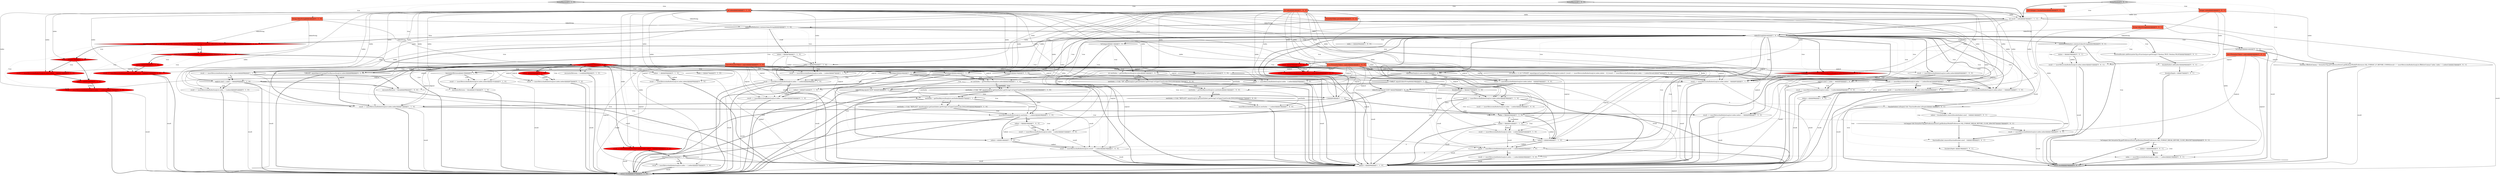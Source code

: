 digraph {
5 [style = filled, label = "index > 1@@@68@@@['1', '0', '0']", fillcolor = white, shape = diamond image = "AAA0AAABBB1BBB"];
53 [style = filled, label = "argList.size() < index + 3@@@83@@@['1', '0', '0']", fillcolor = white, shape = diamond image = "AAA0AAABBB1BBB"];
37 [style = filled, label = "formatKeyword['1', '0', '0']", fillcolor = lightgray, shape = diamond image = "AAA0AAABBB1BBB"];
48 [style = filled, label = "{}@@@63@@@['1', '1', '0']", fillcolor = white, shape = ellipse image = "AAA0AAABBB1BBB"];
7 [style = filled, label = "result += insertReturnAndIndent(argList,index,indent + 1)@@@87@@@['1', '1', '0']", fillcolor = white, shape = ellipse image = "AAA0AAABBB1BBB"];
45 [style = filled, label = "nextIndex > 0 && \"REPLACE\".equals(argList.get(nextIndex).getString().toUpperCase(Locale.ENGLISH))@@@17@@@['1', '0', '0']", fillcolor = white, shape = diamond image = "AAA0AAABBB1BBB"];
67 [style = filled, label = "result += insertReturnAndIndent(argList,index + 3,indent)@@@91@@@['0', '1', '0']", fillcolor = white, shape = ellipse image = "AAA0AAABBB2BBB"];
80 [style = filled, label = "index > 1@@@75@@@['0', '1', '0']", fillcolor = white, shape = diamond image = "AAA0AAABBB2BBB"];
87 [style = filled, label = "indent--@@@66@@@['0', '1', '0']", fillcolor = red, shape = ellipse image = "AAA1AAABBB2BBB"];
22 [style = filled, label = "indent = 0@@@41@@@['1', '1', '0']", fillcolor = white, shape = ellipse image = "AAA0AAABBB1BBB"];
18 [style = filled, label = "indent--@@@59@@@['1', '0', '0']", fillcolor = red, shape = ellipse image = "AAA1AAABBB1BBB"];
12 [style = filled, label = "indent++@@@44@@@['1', '1', '0']", fillcolor = white, shape = ellipse image = "AAA0AAABBB1BBB"];
104 [style = filled, label = "functionBracket.add(formatterCfg.isFunction(prev.getString())? Boolean.TRUE: Boolean.FALSE)@@@5@@@['0', '0', '1']", fillcolor = white, shape = ellipse image = "AAA0AAABBB3BBB"];
60 [style = filled, label = "result += insertReturnAndIndent(argList,index,indent - 1)@@@21@@@['0', '1', '0']", fillcolor = red, shape = ellipse image = "AAA1AAABBB2BBB"];
2 [style = filled, label = "result += insertReturnAndIndent(argList,index + 3,indent)@@@84@@@['1', '0', '0']", fillcolor = white, shape = ellipse image = "AAA0AAABBB1BBB"];
75 [style = filled, label = "result += insertReturnAndIndent(argList,index,indent - 1)@@@55@@@['0', '1', '0']", fillcolor = red, shape = ellipse image = "AAA1AAABBB2BBB"];
63 [style = filled, label = "encounterBetween = true@@@98@@@['0', '1', '0']", fillcolor = white, shape = ellipse image = "AAA0AAABBB2BBB"];
92 [style = filled, label = "result += insertReturnAndIndent(argList,index,indent - 1)@@@14@@@['0', '1', '0']", fillcolor = red, shape = ellipse image = "AAA1AAABBB2BBB"];
64 [style = filled, label = "blockHeaderStrings != null && ArrayUtils.contains(blockHeaderStrings,tokenString) || SQLUtils.isBlockStartKeyword(dialect,tokenString)@@@12@@@['0', '1', '0']", fillcolor = red, shape = diamond image = "AAA1AAABBB2BBB"];
99 [style = filled, label = "statementDelimiters.contains(tokenString)@@@29@@@['0', '0', '1']", fillcolor = white, shape = diamond image = "AAA0AAABBB3BBB"];
94 [style = filled, label = "List<Integer> bracketIndent@@@2@@@['0', '0', '1']", fillcolor = tomato, shape = box image = "AAA0AAABBB3BBB"];
102 [style = filled, label = "{boolean lfBeforeComma = formatterCfg.getPreferenceStore().getBoolean(ModelPreferences.SQL_FORMAT_LF_BEFORE_COMMA)result += insertReturnAndIndent(argList,lfBeforeComma? index: index + 1,indent)}@@@23@@@['0', '0', '1']", fillcolor = white, shape = ellipse image = "AAA0AAABBB3BBB"];
43 [style = filled, label = "indent++@@@33@@@['1', '0', '0']", fillcolor = white, shape = ellipse image = "AAA0AAABBB1BBB"];
38 [style = filled, label = "result += insertReturnAndIndent(argList,index - 1,indent)@@@39@@@['1', '0', '0']", fillcolor = white, shape = ellipse image = "AAA0AAABBB1BBB"];
73 [style = filled, label = "tokenString.equals(\"JOIN\")@@@63@@@['0', '1', '0']", fillcolor = white, shape = diamond image = "AAA0AAABBB2BBB"];
61 [style = filled, label = "String tokenString@@@2@@@['0', '1', '0']", fillcolor = tomato, shape = box image = "AAA0AAABBB2BBB"];
113 [style = filled, label = "bracketsDepth--@@@19@@@['0', '0', '1']", fillcolor = white, shape = ellipse image = "AAA0AAABBB3BBB"];
20 [style = filled, label = "insertReturnAndIndent(argList,nextIndex + 1,indent)@@@18@@@['1', '0', '0']", fillcolor = white, shape = ellipse image = "AAA0AAABBB1BBB"];
82 [style = filled, label = "return result@@@107@@@['0', '1', '0']", fillcolor = lightgray, shape = ellipse image = "AAA0AAABBB2BBB"];
98 [style = filled, label = "return result@@@34@@@['0', '0', '1']", fillcolor = lightgray, shape = ellipse image = "AAA0AAABBB3BBB"];
91 [style = filled, label = "SQLUtils.isBlockEndKeyword(dialect,tokenString)@@@19@@@['0', '1', '0']", fillcolor = red, shape = diamond image = "AAA1AAABBB2BBB"];
33 [style = filled, label = "tokenString@@@4@@@['1', '0', '1']", fillcolor = white, shape = diamond image = "AAA0AAABBB1BBB"];
93 [style = filled, label = "result += insertReturnAndIndent(argList,index + 1,indent)@@@17@@@['0', '1', '0']", fillcolor = red, shape = ellipse image = "AAA1AAABBB2BBB"];
35 [style = filled, label = "encounterBetween = false@@@96@@@['1', '0', '0']", fillcolor = white, shape = ellipse image = "AAA0AAABBB1BBB"];
4 [style = filled, label = "List<FormatterToken> argList@@@2@@@['1', '0', '0']", fillcolor = tomato, shape = box image = "AAA0AAABBB1BBB"];
19 [style = filled, label = "nextIndex > 0 && \"OR\".equals(argList.get(nextIndex).getString().toUpperCase(Locale.ENGLISH))@@@15@@@['1', '0', '0']", fillcolor = white, shape = diamond image = "AAA0AAABBB1BBB"];
24 [style = filled, label = "result += insertReturnAndIndent(argList,index,indent)@@@82@@@['1', '0', '0']", fillcolor = white, shape = ellipse image = "AAA0AAABBB1BBB"];
9 [style = filled, label = "result += insertReturnAndIndent(argList,result + 1,indent)@@@45@@@['1', '1', '0']", fillcolor = white, shape = ellipse image = "AAA0AAABBB1BBB"];
51 [style = filled, label = "indent++@@@89@@@['1', '0', '0']", fillcolor = white, shape = ellipse image = "AAA0AAABBB1BBB"];
8 [style = filled, label = "result += insertReturnAndIndent(argList,index - 1,indent)@@@7@@@['1', '1', '0']", fillcolor = white, shape = ellipse image = "AAA0AAABBB1BBB"];
17 [style = filled, label = "result += insertReturnAndIndent(argList,index,indent - 1)@@@54@@@['1', '0', '0']", fillcolor = white, shape = ellipse image = "AAA0AAABBB1BBB"];
49 [style = filled, label = "result += insertReturnAndIndent(argList,index,indent)@@@72@@@['1', '1', '0']", fillcolor = white, shape = ellipse image = "AAA0AAABBB1BBB"];
10 [style = filled, label = "\"CREATE\".equalsIgnoreCase(getPrevKeyword(argList,index))@@@62@@@['1', '0', '0']", fillcolor = red, shape = diamond image = "AAA1AAABBB1BBB"];
36 [style = filled, label = "statementDelimiters.contains(tokenString)@@@4@@@['1', '1', '0']", fillcolor = white, shape = diamond image = "AAA0AAABBB1BBB"];
0 [style = filled, label = "result += insertReturnAndIndent(argList,index + 1,indent)@@@9@@@['1', '1', '0']", fillcolor = white, shape = ellipse image = "AAA0AAABBB1BBB"];
56 [style = filled, label = "nextIndex > 0 && \"OR\".equals(argList.get(nextIndex).getString().toUpperCase(Locale.ENGLISH))@@@26@@@['1', '1', '0']", fillcolor = white, shape = diamond image = "AAA0AAABBB1BBB"];
90 [style = filled, label = "indent--@@@20@@@['0', '1', '0']", fillcolor = red, shape = ellipse image = "AAA1AAABBB2BBB"];
105 [style = filled, label = "bracketIndent.add(indent)@@@6@@@['0', '0', '1']", fillcolor = white, shape = ellipse image = "AAA0AAABBB3BBB"];
74 [style = filled, label = "!encounterBetween@@@100@@@['0', '1', '0']", fillcolor = white, shape = diamond image = "AAA0AAABBB2BBB"];
108 [style = filled, label = "indent++@@@9@@@['0', '0', '1']", fillcolor = white, shape = ellipse image = "AAA0AAABBB3BBB"];
95 [style = filled, label = "indent = bracketIndent.remove(bracketIndent.size() - 1)@@@14@@@['0', '0', '1']", fillcolor = white, shape = ellipse image = "AAA0AAABBB3BBB"];
78 [style = filled, label = "formatKeyword['0', '1', '0']", fillcolor = lightgray, shape = diamond image = "AAA0AAABBB2BBB"];
41 [style = filled, label = "result += insertReturnAndIndent(argList,index,indent - 1)@@@61@@@['1', '1', '0']", fillcolor = white, shape = ellipse image = "AAA0AAABBB1BBB"];
46 [style = filled, label = "result += insertReturnAndIndent(argList,index,indent)@@@89@@@['1', '1', '0']", fillcolor = white, shape = ellipse image = "AAA0AAABBB1BBB"];
21 [style = filled, label = "!isCompact@@@56@@@['1', '1', '0']", fillcolor = white, shape = diamond image = "AAA0AAABBB1BBB"];
16 [style = filled, label = "nextIndex = getNextKeyword(argList,nextIndex)@@@16@@@['1', '0', '0']", fillcolor = white, shape = ellipse image = "AAA0AAABBB1BBB"];
79 [style = filled, label = "result += insertReturnAndIndent(argList,index - 1,indent)@@@42@@@['0', '1', '0']", fillcolor = white, shape = ellipse image = "AAA0AAABBB2BBB"];
83 [style = filled, label = "indent++@@@16@@@['0', '1', '0']", fillcolor = red, shape = ellipse image = "AAA1AAABBB2BBB"];
6 [style = filled, label = "!isCompact@@@13@@@['1', '0', '0']", fillcolor = white, shape = diamond image = "AAA0AAABBB1BBB"];
13 [style = filled, label = "{result += insertReturnAndIndent(argList,index + 1,indent)break}@@@83@@@['1', '1', '0']", fillcolor = white, shape = ellipse image = "AAA0AAABBB1BBB"];
26 [style = filled, label = "index > 0@@@6@@@['1', '1', '0']", fillcolor = white, shape = diamond image = "AAA0AAABBB1BBB"];
114 [style = filled, label = "index += insertReturnAndIndent(argList,index + 1,indent)@@@10@@@['0', '0', '1']", fillcolor = white, shape = ellipse image = "AAA0AAABBB3BBB"];
62 [style = filled, label = "{if (index > 1) {if (\"UPDATE\".equalsIgnoreCase(getPrevKeyword(argList,index))) {result += insertReturnAndIndent(argList,index,indent - 1)}}result += insertReturnAndIndent(argList,index + 1,indent)break}@@@74@@@['0', '1', '0']", fillcolor = white, shape = ellipse image = "AAA0AAABBB2BBB"];
11 [style = filled, label = "isJoinStart(argList,index)@@@53@@@['1', '0', '0']", fillcolor = white, shape = diamond image = "AAA0AAABBB1BBB"];
88 [style = filled, label = "\"CREATE\".equalsIgnoreCase(getPrevKeyword(argList,index))@@@69@@@['0', '1', '0']", fillcolor = white, shape = diamond image = "AAA0AAABBB2BBB"];
47 [style = filled, label = "indent = 0@@@5@@@['1', '1', '0']", fillcolor = white, shape = ellipse image = "AAA0AAABBB1BBB"];
106 [style = filled, label = "result += insertReturnAndIndent(argList,index,indent)@@@16@@@['0', '0', '1']", fillcolor = white, shape = ellipse image = "AAA0AAABBB3BBB"];
28 [style = filled, label = "result += insertReturnAndIndent(argList,index,indent)@@@60@@@['1', '0', '0']", fillcolor = red, shape = ellipse image = "AAA1AAABBB1BBB"];
71 [style = filled, label = "nextIndex > 0 && \"REPLACE\".equals(argList.get(nextIndex).getString().toUpperCase(Locale.ENGLISH))@@@28@@@['0', '1', '0']", fillcolor = white, shape = diamond image = "AAA0AAABBB2BBB"];
42 [style = filled, label = "index > 0@@@40@@@['1', '1', '0']", fillcolor = white, shape = diamond image = "AAA0AAABBB1BBB"];
54 [style = filled, label = "result += insertReturnAndIndent(argList,index - 1,indent)@@@50@@@['1', '1', '0']", fillcolor = white, shape = ellipse image = "AAA0AAABBB1BBB"];
31 [style = filled, label = "int index@@@2@@@['1', '1', '0']", fillcolor = tomato, shape = box image = "AAA0AAABBB1BBB"];
97 [style = filled, label = "functionBracket.remove(functionBracket.size() - 1)@@@18@@@['0', '0', '1']", fillcolor = white, shape = ellipse image = "AAA0AAABBB3BBB"];
25 [style = filled, label = "int index@@@2@@@['1', '0', '0']", fillcolor = tomato, shape = box image = "AAA0AAABBB1BBB"];
32 [style = filled, label = "int result = index@@@3@@@['1', '1', '1']", fillcolor = white, shape = ellipse image = "AAA0AAABBB1BBB"];
39 [style = filled, label = "result += insertReturnAndIndent(argList,index,indent)@@@88@@@['1', '0', '0']", fillcolor = white, shape = ellipse image = "AAA0AAABBB1BBB"];
23 [style = filled, label = "result += insertReturnAndIndent(argList,index + 1,indent)@@@46@@@['1', '0', '0']", fillcolor = white, shape = ellipse image = "AAA0AAABBB1BBB"];
70 [style = filled, label = "List<FormatterToken> argList@@@2@@@['0', '1', '0']", fillcolor = tomato, shape = box image = "AAA0AAABBB2BBB"];
59 [style = filled, label = "result += insertReturnAndIndent(argList,index + 1,indent)@@@52@@@['0', '1', '0']", fillcolor = white, shape = ellipse image = "AAA0AAABBB2BBB"];
84 [style = filled, label = "isJoinStart(argList,index)@@@60@@@['0', '1', '0']", fillcolor = white, shape = diamond image = "AAA0AAABBB2BBB"];
1 [style = filled, label = "tokenString.equals(\"JOIN\")@@@56@@@['1', '0', '0']", fillcolor = white, shape = diamond image = "AAA0AAABBB1BBB"];
44 [style = filled, label = "insertReturnAndIndent(argList,nextIndex + 1,indent)@@@29@@@['1', '1', '0']", fillcolor = white, shape = ellipse image = "AAA0AAABBB1BBB"];
76 [style = filled, label = "tokenString@@@23@@@['0', '1', '0']", fillcolor = red, shape = diamond image = "AAA1AAABBB2BBB"];
66 [style = filled, label = "indent++@@@51@@@['0', '1', '0']", fillcolor = white, shape = ellipse image = "AAA0AAABBB2BBB"];
103 [style = filled, label = "!isCompact && formatterCfg.getPreferenceStore().getBoolean(ModelPreferences.SQL_FORMAT_BREAK_BEFORE_CLOSE_BRACKET)@@@8@@@['0', '0', '1']", fillcolor = white, shape = diamond image = "AAA0AAABBB3BBB"];
96 [style = filled, label = "result += insertReturnAndIndent(argList,index,indent)@@@31@@@['0', '0', '1']", fillcolor = white, shape = ellipse image = "AAA0AAABBB3BBB"];
110 [style = filled, label = "FormatterToken prev@@@2@@@['0', '0', '1']", fillcolor = tomato, shape = box image = "AAA0AAABBB3BBB"];
27 [style = filled, label = "int nextIndex = getNextKeyword(argList,index)@@@25@@@['1', '1', '0']", fillcolor = white, shape = ellipse image = "AAA0AAABBB1BBB"];
86 [style = filled, label = "!\"TABLE\".equals(tokenString)@@@36@@@['0', '1', '0']", fillcolor = white, shape = diamond image = "AAA0AAABBB2BBB"];
117 [style = filled, label = "formatSymbol['0', '0', '1']", fillcolor = lightgray, shape = diamond image = "AAA0AAABBB3BBB"];
85 [style = filled, label = "result += insertReturnAndIndent(argList,index,indent)@@@95@@@['0', '1', '0']", fillcolor = white, shape = ellipse image = "AAA0AAABBB2BBB"];
109 [style = filled, label = "String tokenString@@@2@@@['0', '0', '1']", fillcolor = tomato, shape = box image = "AAA0AAABBB3BBB"];
58 [style = filled, label = "!isCompact@@@35@@@['0', '1', '0']", fillcolor = white, shape = diamond image = "AAA0AAABBB2BBB"];
100 [style = filled, label = "Integer index@@@2@@@['0', '0', '1']", fillcolor = tomato, shape = box image = "AAA0AAABBB3BBB"];
77 [style = filled, label = "encounterBetween = false@@@103@@@['0', '1', '0']", fillcolor = white, shape = ellipse image = "AAA0AAABBB2BBB"];
81 [style = filled, label = "indent -= 2@@@94@@@['0', '1', '0']", fillcolor = white, shape = ellipse image = "AAA0AAABBB2BBB"];
57 [style = filled, label = "indent = 0@@@30@@@['1', '0', '0']", fillcolor = white, shape = ellipse image = "AAA0AAABBB1BBB"];
15 [style = filled, label = "result += insertReturnAndIndent(argList,index,indent)@@@38@@@['1', '1', '0']", fillcolor = white, shape = ellipse image = "AAA0AAABBB1BBB"];
69 [style = filled, label = "result += insertReturnAndIndent(argList,index,indent)@@@67@@@['0', '1', '0']", fillcolor = white, shape = ellipse image = "AAA0AAABBB2BBB"];
112 [style = filled, label = "bracketsDepth++@@@7@@@['0', '0', '1']", fillcolor = white, shape = ellipse image = "AAA0AAABBB3BBB"];
50 [style = filled, label = "argList.size() < index + 3@@@90@@@['1', '1', '0']", fillcolor = white, shape = diamond image = "AAA0AAABBB1BBB"];
34 [style = filled, label = "!isCompact@@@24@@@['1', '1', '0']", fillcolor = white, shape = diamond image = "AAA0AAABBB1BBB"];
116 [style = filled, label = "!isCompact@@@22@@@['0', '0', '1']", fillcolor = white, shape = diamond image = "AAA0AAABBB3BBB"];
111 [style = filled, label = "indent = 0@@@30@@@['0', '0', '1']", fillcolor = white, shape = ellipse image = "AAA0AAABBB3BBB"];
89 [style = filled, label = "index > 0@@@13@@@['0', '1', '0']", fillcolor = red, shape = diamond image = "AAA1AAABBB2BBB"];
3 [style = filled, label = "indent++@@@96@@@['1', '1', '0']", fillcolor = white, shape = ellipse image = "AAA0AAABBB1BBB"];
55 [style = filled, label = "!isCompact@@@49@@@['1', '1', '0']", fillcolor = white, shape = diamond image = "AAA0AAABBB1BBB"];
68 [style = filled, label = "result += insertReturnAndIndent(argList,index,indent)@@@101@@@['0', '1', '0']", fillcolor = white, shape = ellipse image = "AAA0AAABBB2BBB"];
101 [style = filled, label = "!isCompact && formatterCfg.getPreferenceStore().getBoolean(ModelPreferences.SQL_FORMAT_BREAK_BEFORE_CLOSE_BRACKET)@@@15@@@['0', '0', '1']", fillcolor = white, shape = diamond image = "AAA0AAABBB3BBB"];
29 [style = filled, label = "result += insertReturnAndIndent(argList,index,indent + 1)@@@80@@@['1', '0', '0']", fillcolor = white, shape = ellipse image = "AAA0AAABBB1BBB"];
65 [style = filled, label = "bracketsDepth > 0@@@37@@@['0', '1', '0']", fillcolor = white, shape = diamond image = "AAA0AAABBB2BBB"];
40 [style = filled, label = "result += insertReturnAndIndent(argList,index - 1,indent)@@@31@@@['1', '0', '0']", fillcolor = white, shape = ellipse image = "AAA0AAABBB1BBB"];
107 [style = filled, label = "List<FormatterToken> argList@@@2@@@['0', '0', '1']", fillcolor = tomato, shape = box image = "AAA0AAABBB3BBB"];
72 [style = filled, label = "result += insertReturnAndIndent(argList,index + 1,indent)@@@57@@@['0', '1', '0']", fillcolor = white, shape = ellipse image = "AAA0AAABBB2BBB"];
52 [style = filled, label = "int nextIndex = getNextKeyword(argList,index)@@@14@@@['1', '0', '0']", fillcolor = white, shape = ellipse image = "AAA0AAABBB1BBB"];
115 [style = filled, label = "!bracketIndent.isEmpty() && !functionBracket.isEmpty()@@@13@@@['0', '0', '1']", fillcolor = white, shape = diamond image = "AAA0AAABBB3BBB"];
30 [style = filled, label = "result += insertReturnAndIndent(argList,result + 1,indent)@@@34@@@['1', '0', '0']", fillcolor = white, shape = ellipse image = "AAA0AAABBB1BBB"];
14 [style = filled, label = "nextIndex = getNextKeyword(argList,nextIndex)@@@27@@@['1', '1', '0']", fillcolor = white, shape = ellipse image = "AAA0AAABBB1BBB"];
62->13 [style = bold, label=""];
76->81 [style = dotted, label="true"];
76->49 [style = dotted, label="true"];
31->68 [style = solid, label="index"];
89->83 [style = bold, label=""];
117->109 [style = dotted, label="true"];
4->2 [style = solid, label="argList"];
25->50 [style = solid, label="index"];
103->108 [style = bold, label=""];
4->10 [style = solid, label="argList"];
32->30 [style = solid, label="result"];
4->52 [style = solid, label="argList"];
19->45 [style = dotted, label="true"];
25->0 [style = solid, label="index"];
12->9 [style = bold, label=""];
89->92 [style = bold, label=""];
25->14 [style = solid, label="index"];
25->40 [style = solid, label="index"];
25->48 [style = solid, label="index"];
75->21 [style = bold, label=""];
22->3 [style = solid, label="result"];
76->55 [style = bold, label=""];
33->105 [style = dotted, label="true"];
31->49 [style = solid, label="index"];
1->21 [style = bold, label=""];
33->48 [style = bold, label=""];
0->3 [style = solid, label="result"];
106->97 [style = bold, label=""];
4->50 [style = solid, label="argList"];
31->0 [style = solid, label="index"];
46->50 [style = bold, label=""];
4->49 [style = solid, label="argList"];
54->3 [style = bold, label=""];
24->53 [style = bold, label=""];
21->3 [style = bold, label=""];
25->28 [style = solid, label="index"];
33->11 [style = dotted, label="true"];
25->53 [style = solid, label="index"];
15->38 [style = bold, label=""];
33->115 [style = bold, label=""];
4->30 [style = solid, label="argList"];
31->7 [style = solid, label="index"];
4->40 [style = solid, label="argList"];
33->3 [style = bold, label=""];
4->16 [style = solid, label="argList"];
31->54 [style = solid, label="index"];
14->71 [style = solid, label="nextIndex"];
76->88 [style = bold, label=""];
56->14 [style = dotted, label="true"];
16->45 [style = bold, label=""];
70->92 [style = solid, label="argList"];
90->60 [style = bold, label=""];
23->3 [style = bold, label=""];
4->23 [style = solid, label="argList"];
115->98 [style = bold, label=""];
4->11 [style = solid, label="argList"];
52->19 [style = bold, label=""];
18->28 [style = bold, label=""];
25->52 [style = solid, label="index"];
33->29 [style = bold, label=""];
90->60 [style = solid, label="indent"];
26->0 [style = bold, label=""];
33->116 [style = dotted, label="true"];
41->3 [style = solid, label="result"];
100->32 [style = solid, label="index"];
73->48 [style = bold, label=""];
76->80 [style = dotted, label="true"];
52->19 [style = solid, label="nextIndex"];
67->82 [style = solid, label="result"];
64->89 [style = dotted, label="true"];
34->82 [style = bold, label=""];
42->22 [style = bold, label=""];
56->14 [style = bold, label=""];
75->82 [style = solid, label="result"];
33->10 [style = dotted, label="true"];
44->57 [style = bold, label=""];
64->91 [style = bold, label=""];
65->42 [style = dotted, label="false"];
78->70 [style = dotted, label="true"];
112->103 [style = bold, label=""];
33->6 [style = dotted, label="true"];
109->33 [style = solid, label="tokenString"];
64->83 [style = dotted, label="true"];
32->98 [style = solid, label="result"];
107->102 [style = solid, label="argList"];
32->82 [style = solid, label="result"];
70->49 [style = solid, label="argList"];
31->13 [style = solid, label="index"];
47->8 [style = solid, label="indent"];
13->39 [style = bold, label=""];
33->9 [style = dotted, label="true"];
70->0 [style = solid, label="argList"];
77->82 [style = bold, label=""];
37->25 [style = dotted, label="true"];
70->67 [style = solid, label="argList"];
32->33 [style = bold, label=""];
27->56 [style = dotted, label="true"];
92->83 [style = bold, label=""];
76->88 [style = dotted, label="true"];
76->74 [style = bold, label=""];
70->15 [style = solid, label="argList"];
25->12 [style = solid, label="index"];
30->3 [style = bold, label=""];
76->87 [style = dotted, label="true"];
12->3 [style = solid, label="result"];
33->24 [style = dotted, label="true"];
33->41 [style = dotted, label="true"];
31->60 [style = solid, label="index"];
50->35 [style = bold, label=""];
76->69 [style = dotted, label="true"];
76->7 [style = dotted, label="true"];
57->43 [style = solid, label="indent"];
36->64 [style = bold, label=""];
49->29 [style = bold, label=""];
93->82 [style = bold, label=""];
33->7 [style = dotted, label="true"];
14->30 [style = solid, label="result"];
31->8 [style = solid, label="index"];
78->61 [style = dotted, label="true"];
4->22 [style = solid, label="argList"];
4->20 [style = solid, label="argList"];
33->34 [style = dotted, label="true"];
95->101 [style = bold, label=""];
42->12 [style = bold, label=""];
96->98 [style = solid, label="result"];
68->77 [style = bold, label=""];
91->90 [style = dotted, label="true"];
93->82 [style = solid, label="result"];
55->54 [style = dotted, label="true"];
76->3 [style = dotted, label="true"];
51->3 [style = bold, label=""];
78->32 [style = bold, label=""];
76->7 [style = bold, label=""];
9->82 [style = bold, label=""];
71->82 [style = bold, label=""];
33->15 [style = dotted, label="true"];
33->5 [style = dotted, label="true"];
99->111 [style = dotted, label="true"];
25->44 [style = solid, label="index"];
107->106 [style = solid, label="argList"];
25->8 [style = solid, label="index"];
55->54 [style = bold, label=""];
115->97 [style = dotted, label="true"];
76->63 [style = bold, label=""];
33->34 [style = bold, label=""];
66->59 [style = bold, label=""];
31->42 [style = solid, label="index"];
56->44 [style = bold, label=""];
86->12 [style = dotted, label="true"];
73->82 [style = bold, label=""];
25->2 [style = solid, label="index"];
7->82 [style = solid, label="result"];
76->62 [style = bold, label=""];
70->41 [style = solid, label="argList"];
18->87 [style = dashed, label="0"];
18->28 [style = solid, label="indent"];
4->48 [style = solid, label="argList"];
101->106 [style = bold, label=""];
33->28 [style = dotted, label="true"];
21->72 [style = dotted, label="true"];
25->10 [style = solid, label="index"];
14->44 [style = solid, label="nextIndex"];
22->79 [style = bold, label=""];
23->3 [style = solid, label="result"];
72->82 [style = bold, label=""];
6->19 [style = dotted, label="true"];
64->93 [style = dotted, label="true"];
31->36 [style = solid, label="tokenString"];
9->82 [style = solid, label="result"];
33->11 [style = bold, label=""];
103->114 [style = dotted, label="true"];
31->72 [style = solid, label="index"];
21->72 [style = bold, label=""];
34->27 [style = dotted, label="true"];
76->87 [style = bold, label=""];
31->46 [style = solid, label="index"];
115->95 [style = dotted, label="true"];
104->105 [style = bold, label=""];
70->85 [style = solid, label="argList"];
44->40 [style = dotted, label="true"];
37->32 [style = bold, label=""];
28->3 [style = bold, label=""];
25->29 [style = solid, label="index"];
81->85 [style = solid, label="indent"];
47->0 [style = solid, label="indent"];
0->3 [style = bold, label=""];
31->15 [style = solid, label="index"];
6->104 [style = dashed, label="0"];
76->34 [style = bold, label=""];
4->8 [style = solid, label="argList"];
95->106 [style = solid, label="indent"];
57->40 [style = bold, label=""];
15->115 [style = dashed, label="0"];
29->3 [style = solid, label="result"];
33->55 [style = dotted, label="true"];
33->41 [style = bold, label=""];
76->84 [style = bold, label=""];
87->69 [style = solid, label="indent"];
61->64 [style = solid, label="tokenString"];
91->60 [style = dotted, label="true"];
50->67 [style = bold, label=""];
27->56 [style = bold, label=""];
50->82 [style = bold, label=""];
70->14 [style = solid, label="argList"];
76->85 [style = dotted, label="true"];
0->82 [style = solid, label="result"];
74->77 [style = bold, label=""];
32->36 [style = bold, label=""];
13->51 [style = solid, label="indent"];
15->12 [style = bold, label=""];
76->46 [style = dotted, label="true"];
86->65 [style = bold, label=""];
109->99 [style = solid, label="tokenString"];
103->108 [style = dotted, label="true"];
65->15 [style = bold, label=""];
103->98 [style = bold, label=""];
70->44 [style = solid, label="argList"];
91->90 [style = bold, label=""];
41->73 [style = bold, label=""];
33->103 [style = dotted, label="true"];
35->3 [style = bold, label=""];
33->12 [style = dotted, label="true"];
4->28 [style = solid, label="argList"];
2->3 [style = bold, label=""];
33->55 [style = bold, label=""];
100->102 [style = solid, label="index"];
107->114 [style = solid, label="argList"];
45->20 [style = bold, label=""];
113->98 [style = bold, label=""];
33->53 [style = dotted, label="true"];
56->44 [style = dotted, label="false"];
61->91 [style = solid, label="tokenString"];
70->72 [style = solid, label="argList"];
9->23 [style = dotted, label="true"];
25->22 [style = solid, label="index"];
31->62 [style = solid, label="index"];
30->3 [style = solid, label="result"];
108->114 [style = solid, label="indent"];
27->14 [style = solid, label="nextIndex"];
31->26 [style = solid, label="index"];
42->79 [style = dotted, label="true"];
33->99 [style = dotted, label="true"];
33->51 [style = dotted, label="true"];
33->64 [style = dashed, label="0"];
65->15 [style = dotted, label="true"];
33->46 [style = dotted, label="true"];
31->110 [style = dashed, label="0"];
4->29 [style = solid, label="argList"];
60->82 [style = solid, label="result"];
100->106 [style = solid, label="index"];
43->30 [style = solid, label="indent"];
36->26 [style = dotted, label="true"];
56->71 [style = dotted, label="true"];
63->82 [style = bold, label=""];
36->47 [style = bold, label=""];
114->98 [style = bold, label=""];
11->1 [style = bold, label=""];
72->82 [style = solid, label="result"];
29->3 [style = bold, label=""];
22->79 [style = solid, label="indent"];
58->86 [style = bold, label=""];
31->33 [style = solid, label="tokenString"];
70->7 [style = solid, label="argList"];
27->56 [style = solid, label="nextIndex"];
116->98 [style = bold, label=""];
44->43 [style = bold, label=""];
9->23 [style = bold, label=""];
59->82 [style = bold, label=""];
115->95 [style = bold, label=""];
68->82 [style = solid, label="result"];
70->54 [style = solid, label="argList"];
31->69 [style = solid, label="index"];
111->96 [style = bold, label=""];
70->93 [style = solid, label="argList"];
65->42 [style = bold, label=""];
34->56 [style = dotted, label="true"];
71->44 [style = dotted, label="true"];
33->104 [style = bold, label=""];
32->3 [style = solid, label="result"];
44->82 [style = bold, label=""];
70->46 [style = solid, label="argList"];
36->33 [style = bold, label=""];
25->23 [style = solid, label="index"];
89->92 [style = dotted, label="true"];
8->0 [style = bold, label=""];
70->59 [style = solid, label="argList"];
33->35 [style = dotted, label="true"];
39->51 [style = bold, label=""];
25->11 [style = solid, label="index"];
33->46 [style = bold, label=""];
47->26 [style = bold, label=""];
76->81 [style = bold, label=""];
4->12 [style = solid, label="argList"];
99->98 [style = bold, label=""];
31->75 [style = solid, label="index"];
33->7 [style = bold, label=""];
33->13 [style = dotted, label="true"];
48->49 [style = bold, label=""];
36->47 [style = dotted, label="true"];
24->3 [style = solid, label="result"];
52->16 [style = solid, label="nextIndex"];
108->114 [style = bold, label=""];
76->34 [style = dotted, label="true"];
117->32 [style = bold, label=""];
54->66 [style = bold, label=""];
33->13 [style = bold, label=""];
32->9 [style = solid, label="result"];
25->49 [style = solid, label="index"];
76->49 [style = bold, label=""];
50->3 [style = solid, label="result"];
31->88 [style = solid, label="index"];
85->3 [style = bold, label=""];
87->69 [style = bold, label=""];
107->96 [style = solid, label="argList"];
11->17 [style = bold, label=""];
7->82 [style = bold, label=""];
76->58 [style = dotted, label="true"];
2->3 [style = solid, label="result"];
33->39 [style = dotted, label="true"];
76->84 [style = dotted, label="true"];
31->79 [style = solid, label="index"];
22->12 [style = solid, label="indent"];
88->49 [style = bold, label=""];
60->82 [style = bold, label=""];
76->73 [style = dotted, label="true"];
76->74 [style = dotted, label="true"];
1->3 [style = bold, label=""];
78->31 [style = dotted, label="true"];
26->8 [style = bold, label=""];
50->67 [style = dotted, label="true"];
4->17 [style = solid, label="argList"];
70->27 [style = solid, label="argList"];
31->41 [style = solid, label="index"];
70->8 [style = solid, label="argList"];
19->16 [style = bold, label=""];
15->9 [style = solid, label="result"];
17->3 [style = solid, label="result"];
81->3 [style = solid, label="indent"];
86->65 [style = dotted, label="true"];
86->82 [style = bold, label=""];
101->97 [style = bold, label=""];
102->98 [style = solid, label="result"];
31->67 [style = solid, label="index"];
33->24 [style = bold, label=""];
36->64 [style = dotted, label="false"];
117->94 [style = dotted, label="true"];
46->35 [style = bold, label=""];
74->68 [style = bold, label=""];
64->89 [style = bold, label=""];
91->76 [style = dotted, label="false"];
40->43 [style = bold, label=""];
33->49 [style = bold, label=""];
31->27 [style = solid, label="index"];
55->66 [style = dotted, label="true"];
25->32 [style = solid, label="index"];
3->82 [style = bold, label=""];
45->3 [style = bold, label=""];
33->6 [style = bold, label=""];
79->9 [style = solid, label="result"];
84->41 [style = bold, label=""];
27->3 [style = bold, label=""];
74->68 [style = dotted, label="true"];
10->3 [style = bold, label=""];
15->22 [style = dotted, label="true"];
33->10 [style = bold, label=""];
4->39 [style = solid, label="argList"];
6->52 [style = bold, label=""];
43->30 [style = bold, label=""];
7->3 [style = bold, label=""];
53->2 [style = bold, label=""];
4->14 [style = solid, label="argList"];
16->45 [style = solid, label="nextIndex"];
69->82 [style = solid, label="result"];
22->3 [style = bold, label=""];
64->91 [style = dotted, label="false"];
31->89 [style = solid, label="index"];
58->86 [style = dotted, label="true"];
100->114 [style = solid, label="index"];
13->7 [style = bold, label=""];
25->24 [style = solid, label="index"];
6->52 [style = dotted, label="true"];
12->9 [style = solid, label="indent"];
15->38 [style = dotted, label="true"];
88->82 [style = bold, label=""];
31->84 [style = solid, label="index"];
42->101 [style = dashed, label="0"];
84->41 [style = dotted, label="true"];
31->59 [style = solid, label="index"];
6->3 [style = bold, label=""];
76->63 [style = dotted, label="true"];
71->44 [style = bold, label=""];
117->100 [style = dotted, label="true"];
117->107 [style = dotted, label="true"];
70->88 [style = solid, label="argList"];
101->106 [style = dotted, label="true"];
38->42 [style = bold, label=""];
10->41 [style = bold, label=""];
105->112 [style = bold, label=""];
69->82 [style = bold, label=""];
37->31 [style = dotted, label="true"];
61->76 [style = solid, label="tokenString"];
33->18 [style = bold, label=""];
83->93 [style = bold, label=""];
70->9 [style = solid, label="argList"];
76->50 [style = dotted, label="true"];
76->46 [style = bold, label=""];
100->96 [style = solid, label="index"];
42->22 [style = dotted, label="true"];
25->26 [style = solid, label="index"];
4->0 [style = solid, label="argList"];
19->3 [style = bold, label=""];
111->96 [style = solid, label="indent"];
76->75 [style = bold, label=""];
36->0 [style = dotted, label="true"];
4->38 [style = solid, label="argList"];
70->13 [style = solid, label="argList"];
55->82 [style = bold, label=""];
55->59 [style = dotted, label="true"];
33->15 [style = bold, label=""];
70->68 [style = solid, label="argList"];
33->112 [style = dotted, label="true"];
25->38 [style = solid, label="index"];
25->17 [style = solid, label="index"];
76->55 [style = dotted, label="true"];
66->59 [style = solid, label="indent"];
85->82 [style = solid, label="result"];
20->3 [style = bold, label=""];
67->82 [style = bold, label=""];
33->115 [style = dotted, label="true"];
49->82 [style = bold, label=""];
57->40 [style = solid, label="indent"];
76->75 [style = dotted, label="true"];
14->71 [style = bold, label=""];
14->43 [style = bold, label=""];
15->42 [style = dotted, label="true"];
33->116 [style = bold, label=""];
76->13 [style = bold, label=""];
16->20 [style = solid, label="nextIndex"];
39->3 [style = solid, label="result"];
37->4 [style = dotted, label="true"];
48->82 [style = bold, label=""];
33->18 [style = dotted, label="true"];
56->82 [style = bold, label=""];
61->36 [style = solid, label="tokenString"];
76->82 [style = bold, label=""];
70->79 [style = solid, label="argList"];
26->8 [style = dotted, label="true"];
4->24 [style = solid, label="argList"];
33->104 [style = dotted, label="true"];
17->1 [style = bold, label=""];
102->98 [style = bold, label=""];
31->93 [style = solid, label="index"];
11->17 [style = dotted, label="true"];
79->12 [style = bold, label=""];
13->39 [style = solid, label="indent"];
96->98 [style = bold, label=""];
45->20 [style = dotted, label="true"];
44->57 [style = dotted, label="true"];
106->98 [style = solid, label="result"];
84->73 [style = bold, label=""];
31->50 [style = solid, label="index"];
33->12 [style = bold, label=""];
15->3 [style = bold, label=""];
70->84 [style = solid, label="argList"];
76->77 [style = dotted, label="true"];
28->3 [style = solid, label="result"];
70->75 [style = solid, label="argList"];
59->82 [style = solid, label="result"];
46->50 [style = dotted, label="true"];
33->29 [style = dotted, label="true"];
9->3 [style = bold, label=""];
36->33 [style = dotted, label="false"];
21->82 [style = bold, label=""];
31->92 [style = solid, label="index"];
53->2 [style = dotted, label="true"];
30->114 [style = dashed, label="0"];
70->60 [style = solid, label="argList"];
115->113 [style = dotted, label="true"];
12->75 [style = dashed, label="0"];
116->102 [style = bold, label=""];
46->82 [style = solid, label="result"];
83->93 [style = solid, label="indent"];
27->43 [style = dotted, label="true"];
81->85 [style = bold, label=""];
25->55 [style = solid, label="index"];
25->54 [style = solid, label="index"];
53->3 [style = bold, label=""];
91->76 [style = bold, label=""];
41->3 [style = bold, label=""];
49->82 [style = solid, label="result"];
86->9 [style = dotted, label="true"];
31->85 [style = solid, label="index"];
4->54 [style = solid, label="argList"];
4->41 [style = solid, label="argList"];
55->3 [style = bold, label=""];
25->41 [style = solid, label="index"];
70->62 [style = solid, label="argList"];
27->30 [style = dotted, label="true"];
99->96 [style = dotted, label="true"];
97->113 [style = bold, label=""];
34->3 [style = bold, label=""];
99->111 [style = bold, label=""];
42->22 [style = solid, label="indent"];
76->21 [style = dotted, label="true"];
33->1 [style = dotted, label="true"];
19->16 [style = dotted, label="true"];
115->101 [style = dotted, label="true"];
70->69 [style = solid, label="argList"];
41->82 [style = solid, label="result"];
40->30 [style = solid, label="result"];
54->3 [style = solid, label="result"];
76->58 [style = bold, label=""];
0->82 [style = bold, label=""];
25->39 [style = solid, label="index"];
33->99 [style = bold, label=""];
58->82 [style = bold, label=""];
117->110 [style = dotted, label="true"];
34->27 [style = bold, label=""];
31->32 [style = solid, label="index"];
}
